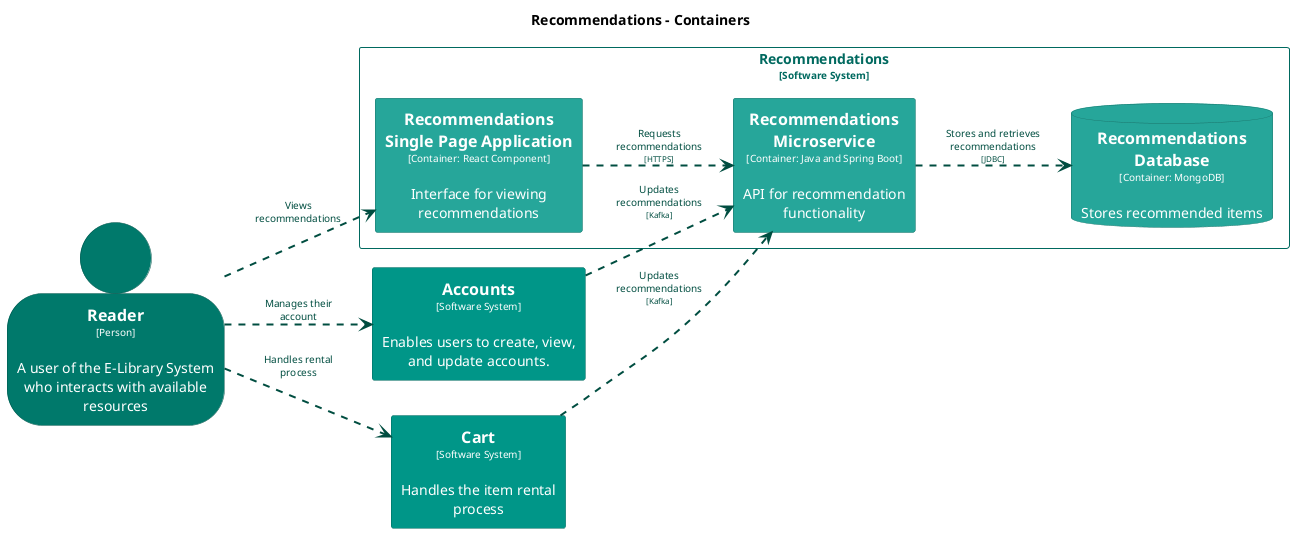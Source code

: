 @startuml
set separator none
title Recommendations - Containers

left to right direction

skinparam {
  arrowFontSize 10
  defaultTextAlignment center
  wrapWidth 200
  maxMessageSize 100
}

hide stereotype

skinparam rectangle<<Accounts>> {
  BackgroundColor #009688
  FontColor #ffffff
  BorderColor #00695f
  shadowing false
}
skinparam rectangle<<Cart>> {
  BackgroundColor #009688
  FontColor #ffffff
  BorderColor #00695f
  shadowing false
}
skinparam person<<Reader>> {
  BackgroundColor #00796b
  FontColor #ffffff
  BorderColor #00544a
  shadowing false
}
skinparam database<<Recommendations.RecommendationsDatabase>> {
  BackgroundColor #26a69a
  FontColor #ffffff
  BorderColor #1a746b
  shadowing false
}
skinparam rectangle<<Recommendations.RecommendationsMicroservice>> {
  BackgroundColor #26a69a
  FontColor #ffffff
  BorderColor #1a746b
  shadowing false
}
skinparam rectangle<<Recommendations.RecommendationsSinglePageApplication>> {
  BackgroundColor #26a69a
  FontColor #ffffff
  BorderColor #1a746b
  shadowing false
}
skinparam rectangle<<Recommendations>> {
  BorderColor #00695f
  FontColor #00695f
  shadowing false
}

person "==Reader\n<size:10>[Person]</size>\n\nA user of the E-Library System who interacts with available resources" <<Reader>> as Reader
rectangle "==Accounts\n<size:10>[Software System]</size>\n\nEnables users to create, view, and update accounts." <<Accounts>> as Accounts
rectangle "==Cart\n<size:10>[Software System]</size>\n\nHandles the item rental process" <<Cart>> as Cart

rectangle "Recommendations\n<size:10>[Software System]</size>" <<Recommendations>> {
  rectangle "==Recommendations Single Page Application\n<size:10>[Container: React Component]</size>\n\nInterface for viewing recommendations" <<Recommendations.RecommendationsSinglePageApplication>> as Recommendations.RecommendationsSinglePageApplication
  rectangle "==Recommendations Microservice\n<size:10>[Container: Java and Spring Boot]</size>\n\nAPI for recommendation functionality" <<Recommendations.RecommendationsMicroservice>> as Recommendations.RecommendationsMicroservice
  database "==Recommendations Database\n<size:10>[Container: MongoDB]</size>\n\nStores recommended items" <<Recommendations.RecommendationsDatabase>> as Recommendations.RecommendationsDatabase
}

Reader .[#004d40,thickness=2].> Accounts : "<color:#004d40>Manages their account"
Reader .[#004d40,thickness=2].> Cart : "<color:#004d40>Handles rental process"
Reader .[#004d40,thickness=2].> Recommendations.RecommendationsSinglePageApplication : "<color:#004d40>Views recommendations"
Accounts .[#004d40,thickness=2].> Recommendations.RecommendationsMicroservice : "<color:#004d40>Updates recommendations\n<color:#004d40><size:8>[Kafka]</size>"
Cart .[#004d40,thickness=2].> Recommendations.RecommendationsMicroservice : "<color:#004d40>Updates recommendations\n<color:#004d40><size:8>[Kafka]</size>"
Recommendations.RecommendationsSinglePageApplication .[#004d40,thickness=2].> Recommendations.RecommendationsMicroservice : "<color:#004d40>Requests recommendations\n<color:#004d40><size:8>[HTTPS]</size>"
Recommendations.RecommendationsMicroservice .[#004d40,thickness=2].> Recommendations.RecommendationsDatabase : "<color:#004d40>Stores and retrieves recommendations\n<color:#004d40><size:8>[JDBC]</size>"
@enduml